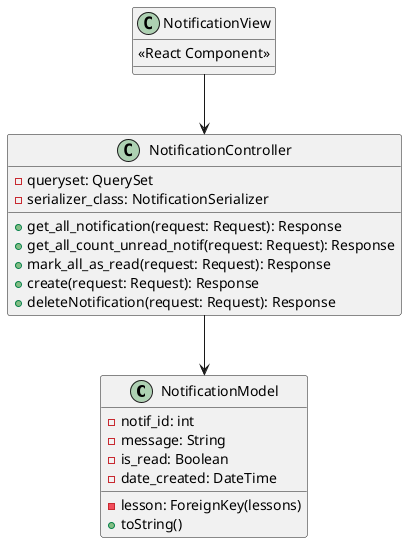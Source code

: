 @startuml

class NotificationModel {
  - notif_id: int
  - lesson: ForeignKey(lessons)
  - message: String
  - is_read: Boolean
  - date_created: DateTime
  + toString()
}

class NotificationController {
  - queryset: QuerySet
  - serializer_class: NotificationSerializer
  + get_all_notification(request: Request): Response
  + get_all_count_unread_notif(request: Request): Response
  + mark_all_as_read(request: Request): Response
  + create(request: Request): Response
  + deleteNotification(request: Request): Response
}

class NotificationView {
  <<React Component>>
}

NotificationController --> NotificationModel
NotificationView --> NotificationController

@enduml
